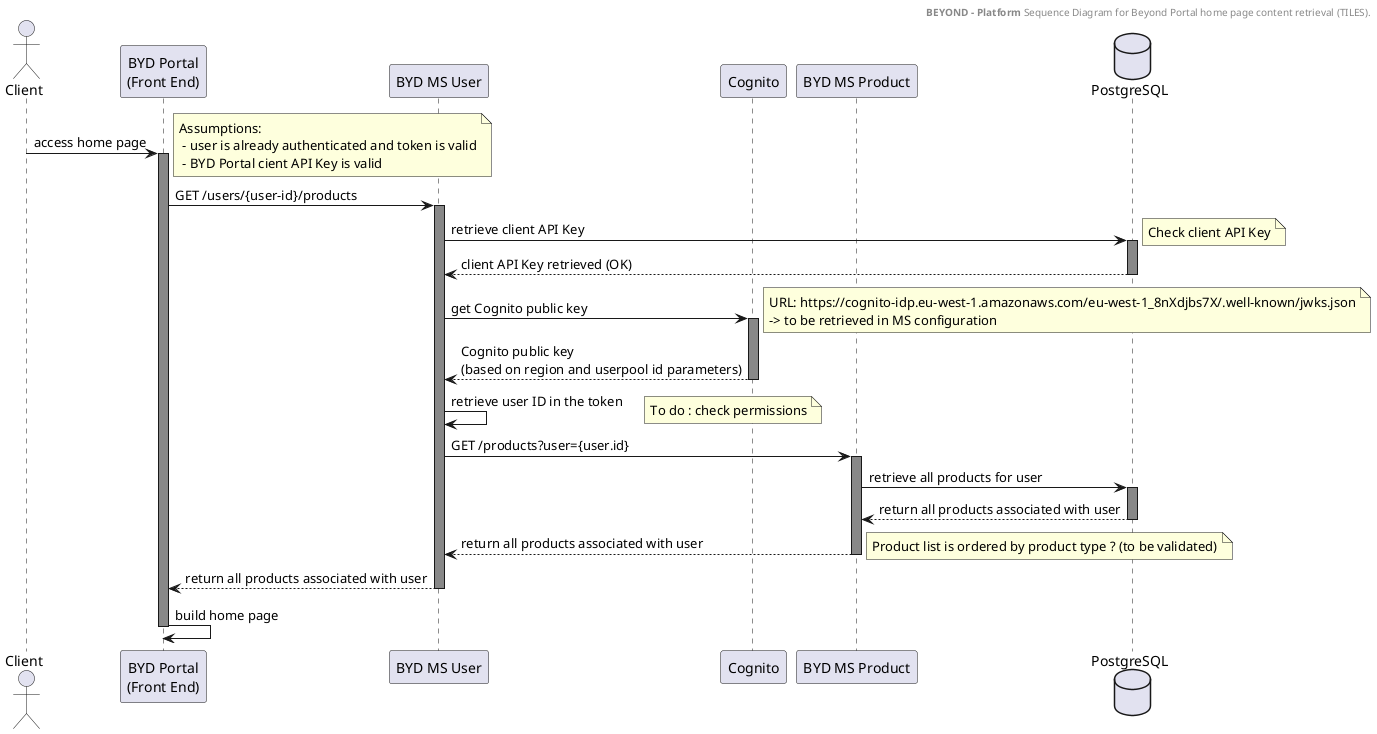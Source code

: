 @startuml

header
<b>BEYOND - Platform</b> Sequence Diagram for Beyond Portal home page content retrieval (TILES).
end header

actor Client
participant "BYD Portal\n(Front End)" as BydPortal order 1
participant "BYD MS User" as BydMsUser order 2
participant "Cognito" as Cognito order 3
participant "BYD MS Product" as BydMsProduct order 4
database PostgreSQL order 5

Client -> BydPortal : access home page
activate BydPortal #888888
note right
    Assumptions:
     - user is already authenticated and token is valid
     - BYD Portal cient API Key is valid
end note
BydPortal -> BydMsUser : GET /users/{user-id}/products
activate BydMsUser #888888
'BydMsUser -> BydMsUser : Check client API Key
BydMsUser -> PostgreSQL : retrieve client API Key
note right
    Check client API Key
end note
activate PostgreSQL #888888
PostgreSQL --> BydMsUser : client API Key retrieved (OK)
deactivate PostgreSQL
'activate BydMsUser #888888
BydMsUser -> Cognito : get Cognito public key
note right
    URL: https://cognito-idp.eu-west-1.amazonaws.com/eu-west-1_8nXdjbs7X/.well-known/jwks.json
    -> to be retrieved in MS configuration
end note
activate Cognito #888888
Cognito --> BydMsUser : Cognito public key\n(based on region and userpool id parameters)
deactivate Cognito
BydMsUser -> BydMsUser : retrieve user ID in the token
'activate BydMsUser #888888
note right
    To do : check permissions
end note
BydMsUser -> BydMsProduct : GET /products?user={user.id}
activate BydMsProduct #888888
BydMsProduct -> PostgreSQL : retrieve all products for user
activate PostgreSQL #888888
PostgreSQL --> BydMsProduct : return all products associated with user
deactivate PostgreSQL
BydMsProduct --> BydMsUser : return all products associated with user
note right
    Product list is ordered by product type ? (to be validated)
end note
deactivate BydMsProduct
BydMsUser --> BydPortal : return all products associated with user
deactivate BydMsUser
BydPortal -> BydPortal : build home page
deactivate BydPortal

@enduml
